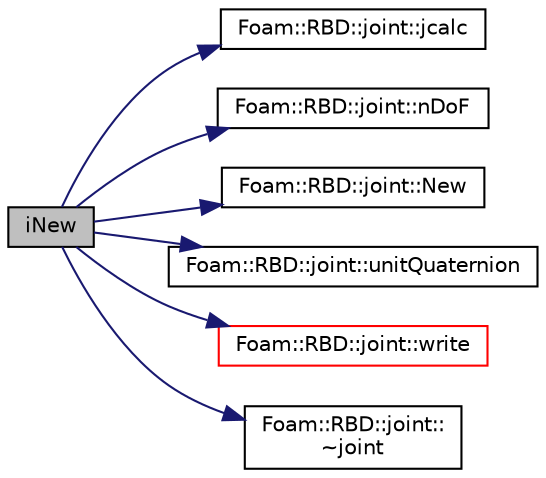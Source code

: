 digraph "iNew"
{
  bgcolor="transparent";
  edge [fontname="Helvetica",fontsize="10",labelfontname="Helvetica",labelfontsize="10"];
  node [fontname="Helvetica",fontsize="10",shape=record];
  rankdir="LR";
  Node1 [label="iNew",height=0.2,width=0.4,color="black", fillcolor="grey75", style="filled", fontcolor="black"];
  Node1 -> Node2 [color="midnightblue",fontsize="10",style="solid",fontname="Helvetica"];
  Node2 [label="Foam::RBD::joint::jcalc",height=0.2,width=0.4,color="black",URL="$a01243.html#af635a2da9e6536e2412801dedbd8b89a",tooltip="Update the rigidBodyModel state for the joint given. "];
  Node1 -> Node3 [color="midnightblue",fontsize="10",style="solid",fontname="Helvetica"];
  Node3 [label="Foam::RBD::joint::nDoF",height=0.2,width=0.4,color="black",URL="$a01243.html#a3934fb838e6e8655aff0ef1dbb821ee3",tooltip="Return the number of degrees of freedom in this joint. "];
  Node1 -> Node4 [color="midnightblue",fontsize="10",style="solid",fontname="Helvetica"];
  Node4 [label="Foam::RBD::joint::New",height=0.2,width=0.4,color="black",URL="$a01243.html#a205ae393e211fb93bfa382a09bd4e5bf",tooltip="Simple selector to return an autoPtr<joint> of the given joint*. "];
  Node1 -> Node5 [color="midnightblue",fontsize="10",style="solid",fontname="Helvetica"];
  Node5 [label="Foam::RBD::joint::unitQuaternion",height=0.2,width=0.4,color="black",URL="$a01243.html#aecbc3ee32456894ccf9ec31315b7c1af",tooltip="Return true if this joint describes rotation using a quaternion. "];
  Node1 -> Node6 [color="midnightblue",fontsize="10",style="solid",fontname="Helvetica"];
  Node6 [label="Foam::RBD::joint::write",height=0.2,width=0.4,color="red",URL="$a01243.html#a0941061ad5a26be83b4107d05750ace6",tooltip="Write. "];
  Node1 -> Node7 [color="midnightblue",fontsize="10",style="solid",fontname="Helvetica"];
  Node7 [label="Foam::RBD::joint::\l~joint",height=0.2,width=0.4,color="black",URL="$a01243.html#af01d9855b99ee39c84dbc4fff0393b03",tooltip="Destructor. "];
}
